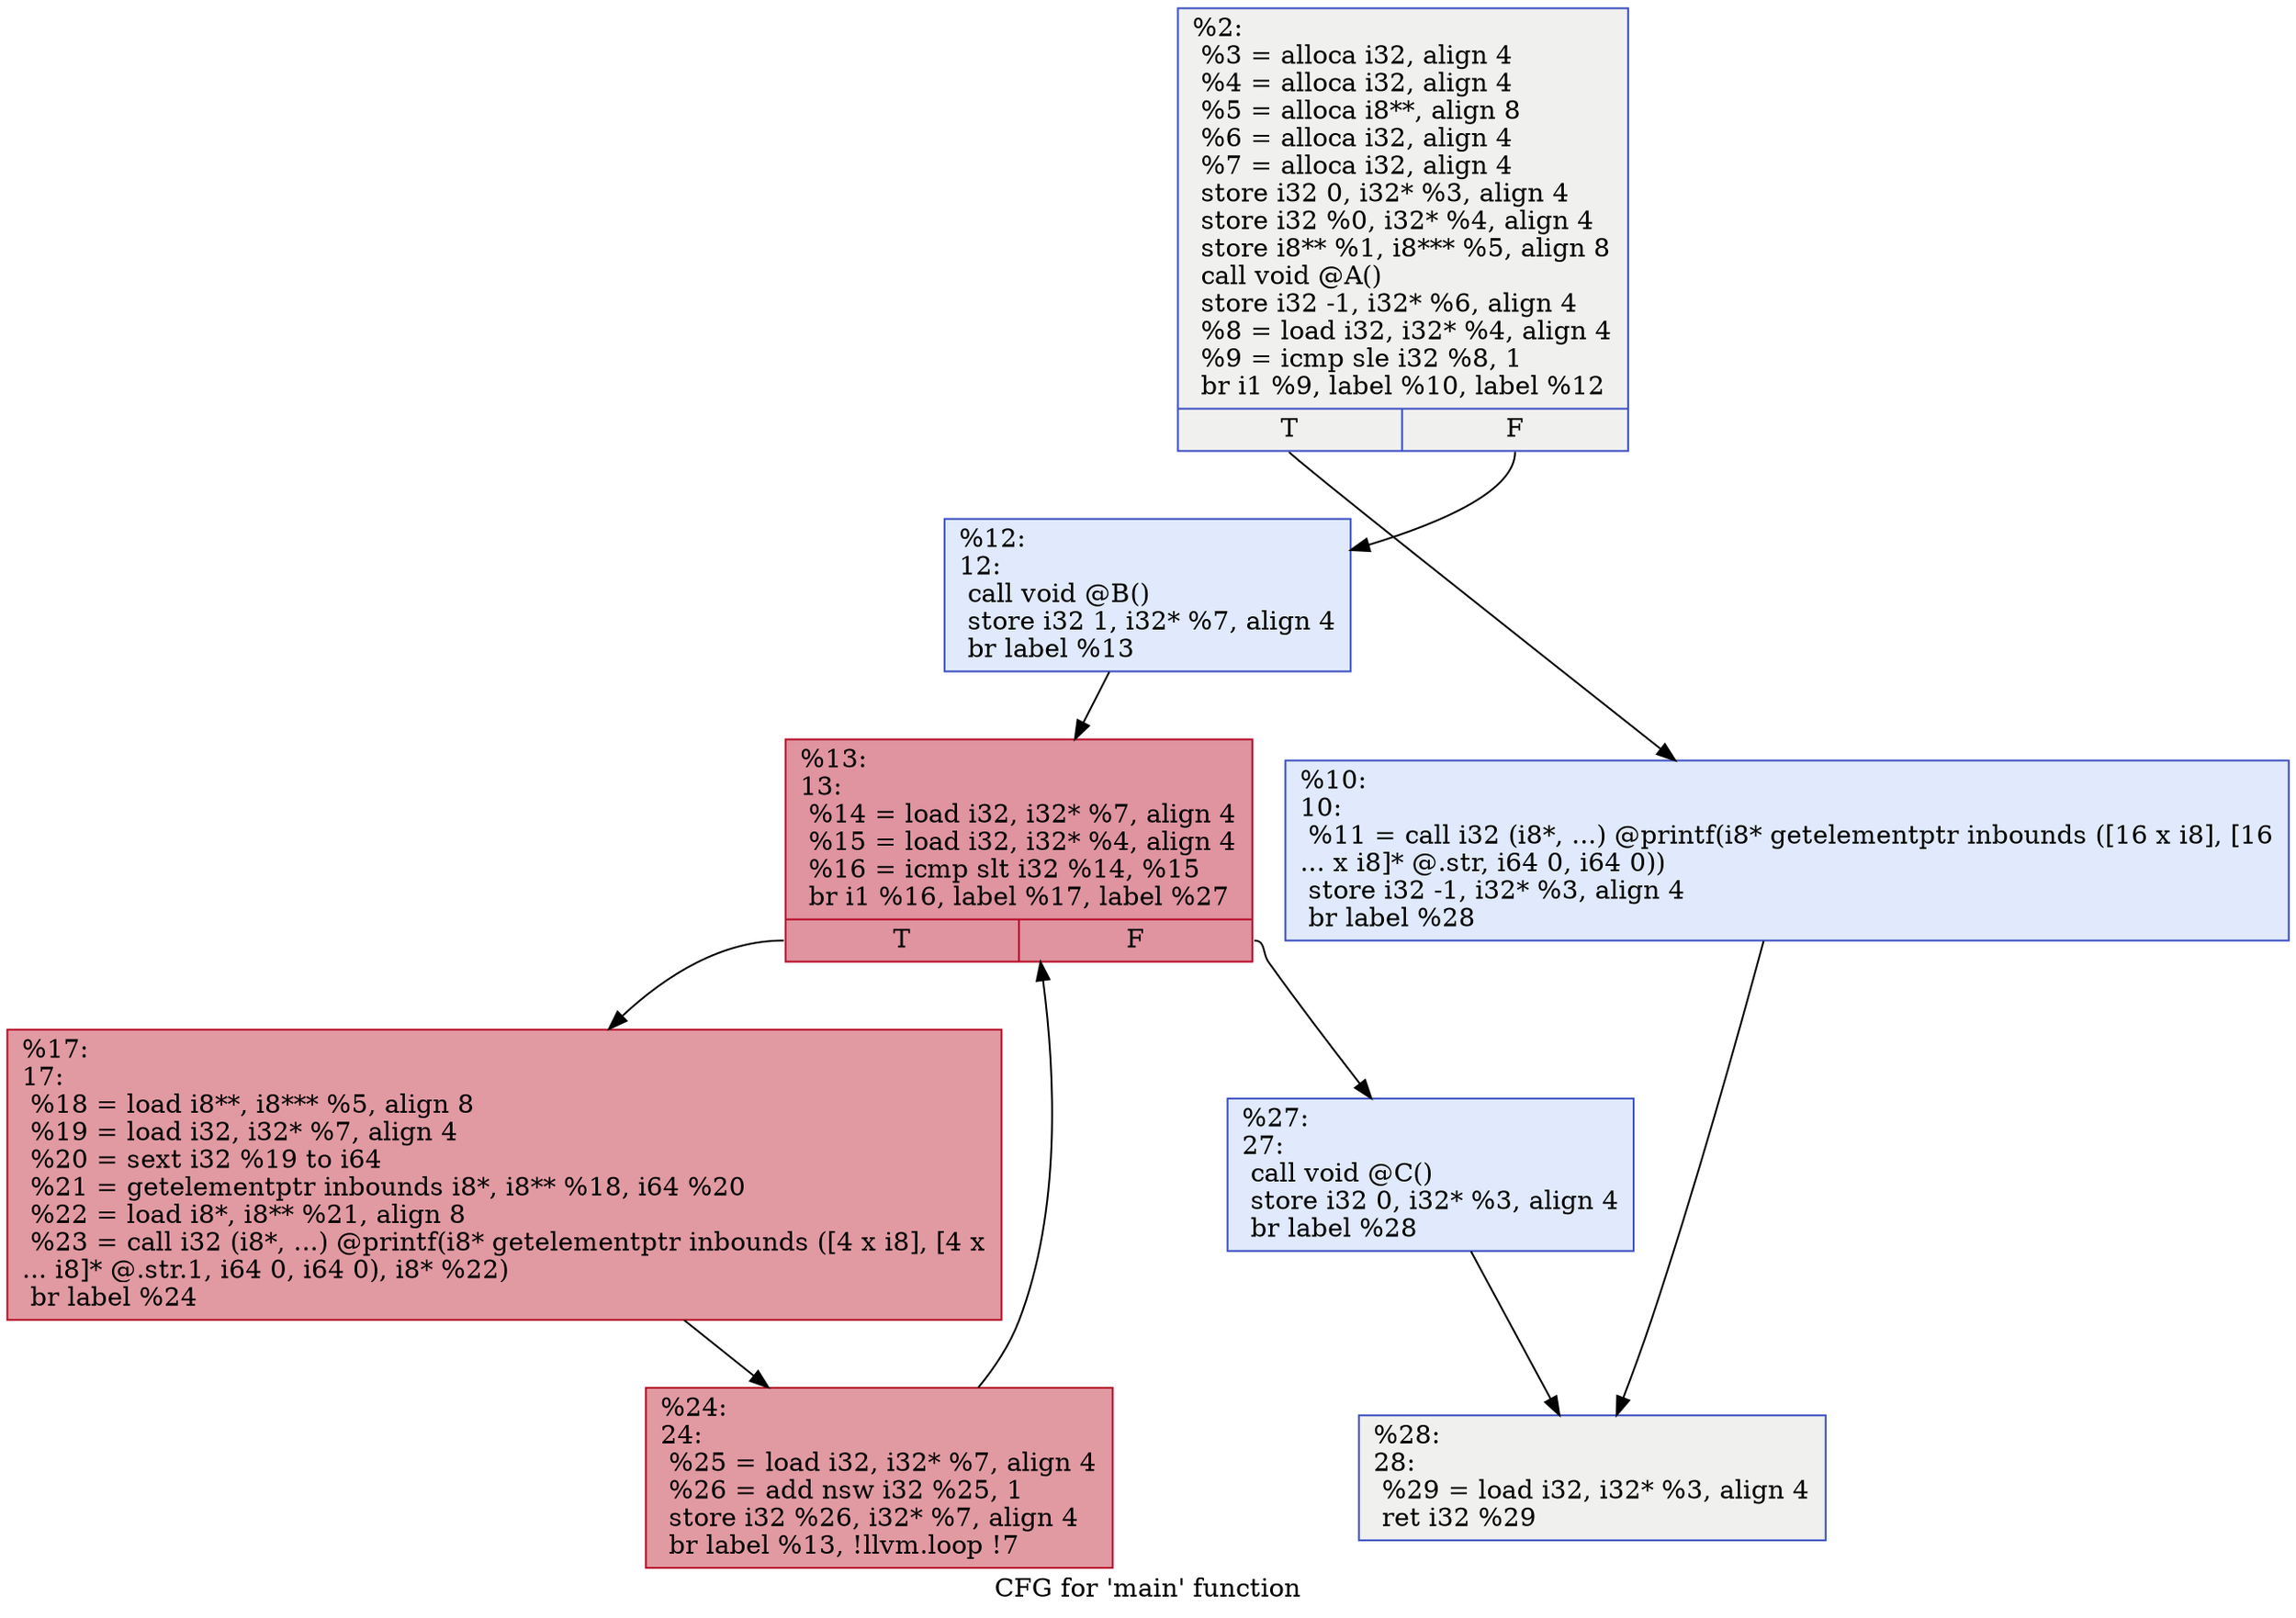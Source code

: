 digraph "CFG for 'main' function" {
	label="CFG for 'main' function";

	Node0x13163ee00 [shape=record,color="#3d50c3ff", style=filled, fillcolor="#dedcdb70",label="{%2:\l  %3 = alloca i32, align 4\l  %4 = alloca i32, align 4\l  %5 = alloca i8**, align 8\l  %6 = alloca i32, align 4\l  %7 = alloca i32, align 4\l  store i32 0, i32* %3, align 4\l  store i32 %0, i32* %4, align 4\l  store i8** %1, i8*** %5, align 8\l  call void @A()\l  store i32 -1, i32* %6, align 4\l  %8 = load i32, i32* %4, align 4\l  %9 = icmp sle i32 %8, 1\l  br i1 %9, label %10, label %12\l|{<s0>T|<s1>F}}"];
	Node0x13163ee00:s0 -> Node0x13163ef80;
	Node0x13163ee00:s1 -> Node0x13163f5c0;
	Node0x13163ef80 [shape=record,color="#3d50c3ff", style=filled, fillcolor="#b9d0f970",label="{%10:\l10:                                               \l  %11 = call i32 (i8*, ...) @printf(i8* getelementptr inbounds ([16 x i8], [16\l... x i8]* @.str, i64 0, i64 0))\l  store i32 -1, i32* %3, align 4\l  br label %28\l}"];
	Node0x13163ef80 -> Node0x13163fbb0;
	Node0x13163f5c0 [shape=record,color="#3d50c3ff", style=filled, fillcolor="#b9d0f970",label="{%12:\l12:                                               \l  call void @B()\l  store i32 1, i32* %7, align 4\l  br label %13\l}"];
	Node0x13163f5c0 -> Node0x13163fd80;
	Node0x13163fd80 [shape=record,color="#b70d28ff", style=filled, fillcolor="#b70d2870",label="{%13:\l13:                                               \l  %14 = load i32, i32* %7, align 4\l  %15 = load i32, i32* %4, align 4\l  %16 = icmp slt i32 %14, %15\l  br i1 %16, label %17, label %27\l|{<s0>T|<s1>F}}"];
	Node0x13163fd80:s0 -> Node0x13163fdc0;
	Node0x13163fd80:s1 -> Node0x1316400e0;
	Node0x13163fdc0 [shape=record,color="#b70d28ff", style=filled, fillcolor="#bb1b2c70",label="{%17:\l17:                                               \l  %18 = load i8**, i8*** %5, align 8\l  %19 = load i32, i32* %7, align 4\l  %20 = sext i32 %19 to i64\l  %21 = getelementptr inbounds i8*, i8** %18, i64 %20\l  %22 = load i8*, i8** %21, align 8\l  %23 = call i32 (i8*, ...) @printf(i8* getelementptr inbounds ([4 x i8], [4 x\l... i8]* @.str.1, i64 0, i64 0), i8* %22)\l  br label %24\l}"];
	Node0x13163fdc0 -> Node0x1316404f0;
	Node0x1316404f0 [shape=record,color="#b70d28ff", style=filled, fillcolor="#bb1b2c70",label="{%24:\l24:                                               \l  %25 = load i32, i32* %7, align 4\l  %26 = add nsw i32 %25, 1\l  store i32 %26, i32* %7, align 4\l  br label %13, !llvm.loop !7\l}"];
	Node0x1316404f0 -> Node0x13163fd80;
	Node0x1316400e0 [shape=record,color="#3d50c3ff", style=filled, fillcolor="#b9d0f970",label="{%27:\l27:                                               \l  call void @C()\l  store i32 0, i32* %3, align 4\l  br label %28\l}"];
	Node0x1316400e0 -> Node0x13163fbb0;
	Node0x13163fbb0 [shape=record,color="#3d50c3ff", style=filled, fillcolor="#dedcdb70",label="{%28:\l28:                                               \l  %29 = load i32, i32* %3, align 4\l  ret i32 %29\l}"];
}
